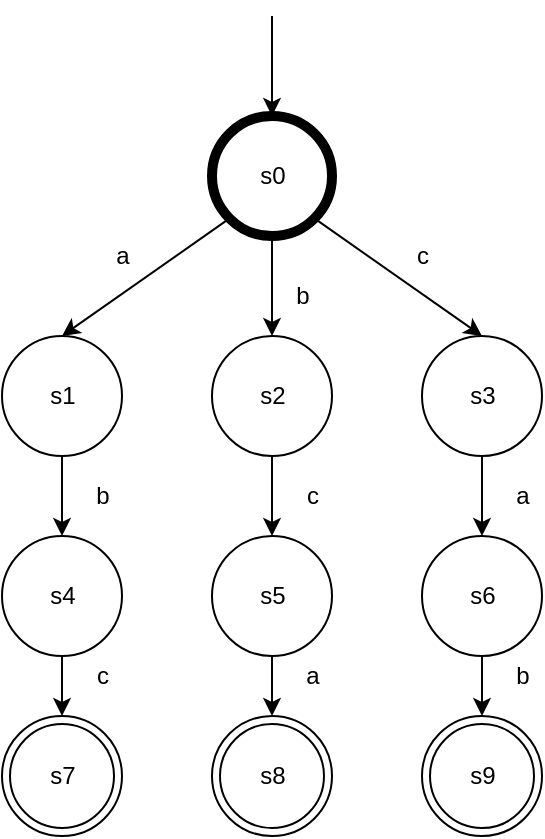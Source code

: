 <mxfile version="13.6.2" type="device"><diagram id="EG1pCoH796VkPFDp7Uci" name="Page-1"><mxGraphModel dx="1086" dy="806" grid="1" gridSize="10" guides="1" tooltips="1" connect="1" arrows="1" fold="1" page="1" pageScale="1" pageWidth="850" pageHeight="1100" math="0" shadow="0"><root><mxCell id="0"/><mxCell id="1" parent="0"/><mxCell id="UyEbwaBUUsz96rzEQNqa-1" value="s0" style="shape=ellipse;html=1;dashed=0;whitespace=wrap;aspect=fixed;strokeWidth=5;perimeter=ellipsePerimeter;" vertex="1" parent="1"><mxGeometry x="365" y="100" width="60" height="60" as="geometry"/></mxCell><mxCell id="UyEbwaBUUsz96rzEQNqa-3" value="s5" style="shape=ellipse;html=1;dashed=0;whitespace=wrap;aspect=fixed;perimeter=ellipsePerimeter;" vertex="1" parent="1"><mxGeometry x="365" y="310" width="60" height="60" as="geometry"/></mxCell><mxCell id="UyEbwaBUUsz96rzEQNqa-5" value="s6" style="shape=ellipse;html=1;dashed=0;whitespace=wrap;aspect=fixed;perimeter=ellipsePerimeter;" vertex="1" parent="1"><mxGeometry x="470" y="310" width="60" height="60" as="geometry"/></mxCell><mxCell id="UyEbwaBUUsz96rzEQNqa-6" value="s3" style="shape=ellipse;html=1;dashed=0;whitespace=wrap;aspect=fixed;perimeter=ellipsePerimeter;" vertex="1" parent="1"><mxGeometry x="470" y="210" width="60" height="60" as="geometry"/></mxCell><mxCell id="UyEbwaBUUsz96rzEQNqa-7" value="s2" style="shape=ellipse;html=1;dashed=0;whitespace=wrap;aspect=fixed;perimeter=ellipsePerimeter;" vertex="1" parent="1"><mxGeometry x="365" y="210" width="60" height="60" as="geometry"/></mxCell><mxCell id="UyEbwaBUUsz96rzEQNqa-9" value="s4" style="shape=ellipse;html=1;dashed=0;whitespace=wrap;aspect=fixed;perimeter=ellipsePerimeter;" vertex="1" parent="1"><mxGeometry x="260" y="310" width="60" height="60" as="geometry"/></mxCell><mxCell id="UyEbwaBUUsz96rzEQNqa-10" value="s1" style="shape=ellipse;html=1;dashed=0;whitespace=wrap;aspect=fixed;perimeter=ellipsePerimeter;" vertex="1" parent="1"><mxGeometry x="260" y="210" width="60" height="60" as="geometry"/></mxCell><mxCell id="UyEbwaBUUsz96rzEQNqa-11" value="s7" style="ellipse;shape=doubleEllipse;html=1;dashed=0;whitespace=wrap;aspect=fixed;" vertex="1" parent="1"><mxGeometry x="260" y="400" width="60" height="60" as="geometry"/></mxCell><mxCell id="UyEbwaBUUsz96rzEQNqa-12" value="s8" style="ellipse;shape=doubleEllipse;html=1;dashed=0;whitespace=wrap;aspect=fixed;" vertex="1" parent="1"><mxGeometry x="365" y="400" width="60" height="60" as="geometry"/></mxCell><mxCell id="UyEbwaBUUsz96rzEQNqa-13" value="s9" style="ellipse;shape=doubleEllipse;html=1;dashed=0;whitespace=wrap;aspect=fixed;" vertex="1" parent="1"><mxGeometry x="470" y="400" width="60" height="60" as="geometry"/></mxCell><mxCell id="UyEbwaBUUsz96rzEQNqa-16" value="" style="endArrow=classic;html=1;exitX=0;exitY=1;exitDx=0;exitDy=0;entryX=0.5;entryY=0;entryDx=0;entryDy=0;" edge="1" parent="1" source="UyEbwaBUUsz96rzEQNqa-1" target="UyEbwaBUUsz96rzEQNqa-10"><mxGeometry width="50" height="50" relative="1" as="geometry"><mxPoint x="260" y="150" as="sourcePoint"/><mxPoint x="310" y="100" as="targetPoint"/></mxGeometry></mxCell><mxCell id="UyEbwaBUUsz96rzEQNqa-17" value="" style="endArrow=classic;html=1;entryX=0.5;entryY=0;entryDx=0;entryDy=0;exitX=0.5;exitY=1;exitDx=0;exitDy=0;" edge="1" parent="1" source="UyEbwaBUUsz96rzEQNqa-7" target="UyEbwaBUUsz96rzEQNqa-3"><mxGeometry width="50" height="50" relative="1" as="geometry"><mxPoint x="160" y="300" as="sourcePoint"/><mxPoint x="210" y="250" as="targetPoint"/></mxGeometry></mxCell><mxCell id="UyEbwaBUUsz96rzEQNqa-18" value="" style="endArrow=classic;html=1;entryX=0.5;entryY=0;entryDx=0;entryDy=0;exitX=0.5;exitY=1;exitDx=0;exitDy=0;" edge="1" parent="1" source="UyEbwaBUUsz96rzEQNqa-10" target="UyEbwaBUUsz96rzEQNqa-9"><mxGeometry width="50" height="50" relative="1" as="geometry"><mxPoint x="210" y="320" as="sourcePoint"/><mxPoint x="260" y="270" as="targetPoint"/></mxGeometry></mxCell><mxCell id="UyEbwaBUUsz96rzEQNqa-19" value="" style="endArrow=classic;html=1;entryX=0.5;entryY=0;entryDx=0;entryDy=0;exitX=1;exitY=1;exitDx=0;exitDy=0;" edge="1" parent="1" source="UyEbwaBUUsz96rzEQNqa-1" target="UyEbwaBUUsz96rzEQNqa-6"><mxGeometry width="50" height="50" relative="1" as="geometry"><mxPoint x="430" y="180" as="sourcePoint"/><mxPoint x="480" y="130" as="targetPoint"/></mxGeometry></mxCell><mxCell id="UyEbwaBUUsz96rzEQNqa-20" value="" style="endArrow=classic;html=1;entryX=0.5;entryY=0;entryDx=0;entryDy=0;exitX=0.5;exitY=1;exitDx=0;exitDy=0;" edge="1" parent="1" source="UyEbwaBUUsz96rzEQNqa-1" target="UyEbwaBUUsz96rzEQNqa-7"><mxGeometry width="50" height="50" relative="1" as="geometry"><mxPoint x="190" y="220" as="sourcePoint"/><mxPoint x="240" y="170" as="targetPoint"/></mxGeometry></mxCell><mxCell id="UyEbwaBUUsz96rzEQNqa-21" value="" style="endArrow=classic;html=1;entryX=0.5;entryY=0;entryDx=0;entryDy=0;exitX=0.5;exitY=1;exitDx=0;exitDy=0;" edge="1" parent="1" source="UyEbwaBUUsz96rzEQNqa-6" target="UyEbwaBUUsz96rzEQNqa-5"><mxGeometry width="50" height="50" relative="1" as="geometry"><mxPoint x="400" y="440" as="sourcePoint"/><mxPoint x="450" y="390" as="targetPoint"/></mxGeometry></mxCell><mxCell id="UyEbwaBUUsz96rzEQNqa-22" value="" style="endArrow=classic;html=1;entryX=0.5;entryY=0;entryDx=0;entryDy=0;exitX=0.5;exitY=1;exitDx=0;exitDy=0;" edge="1" parent="1" source="UyEbwaBUUsz96rzEQNqa-5" target="UyEbwaBUUsz96rzEQNqa-13"><mxGeometry width="50" height="50" relative="1" as="geometry"><mxPoint x="150" y="510" as="sourcePoint"/><mxPoint x="200" y="460" as="targetPoint"/></mxGeometry></mxCell><mxCell id="UyEbwaBUUsz96rzEQNqa-23" value="" style="endArrow=classic;html=1;entryX=0.5;entryY=0;entryDx=0;entryDy=0;exitX=0.5;exitY=1;exitDx=0;exitDy=0;" edge="1" parent="1" source="UyEbwaBUUsz96rzEQNqa-3" target="UyEbwaBUUsz96rzEQNqa-12"><mxGeometry width="50" height="50" relative="1" as="geometry"><mxPoint x="160" y="520" as="sourcePoint"/><mxPoint x="210" y="470" as="targetPoint"/></mxGeometry></mxCell><mxCell id="UyEbwaBUUsz96rzEQNqa-24" value="" style="endArrow=classic;html=1;entryX=0.5;entryY=0;entryDx=0;entryDy=0;exitX=0.5;exitY=1;exitDx=0;exitDy=0;" edge="1" parent="1" source="UyEbwaBUUsz96rzEQNqa-9" target="UyEbwaBUUsz96rzEQNqa-11"><mxGeometry width="50" height="50" relative="1" as="geometry"><mxPoint x="170" y="530" as="sourcePoint"/><mxPoint x="220" y="480" as="targetPoint"/></mxGeometry></mxCell><mxCell id="UyEbwaBUUsz96rzEQNqa-25" value="a" style="text;html=1;align=center;verticalAlign=middle;resizable=0;points=[];autosize=1;" vertex="1" parent="1"><mxGeometry x="510" y="280" width="20" height="20" as="geometry"/></mxCell><mxCell id="UyEbwaBUUsz96rzEQNqa-26" value="a" style="text;html=1;align=center;verticalAlign=middle;resizable=0;points=[];autosize=1;" vertex="1" parent="1"><mxGeometry x="310" y="160" width="20" height="20" as="geometry"/></mxCell><mxCell id="UyEbwaBUUsz96rzEQNqa-27" value="a" style="text;html=1;align=center;verticalAlign=middle;resizable=0;points=[];autosize=1;" vertex="1" parent="1"><mxGeometry x="405" y="370" width="20" height="20" as="geometry"/></mxCell><mxCell id="UyEbwaBUUsz96rzEQNqa-28" value="b" style="text;html=1;align=center;verticalAlign=middle;resizable=0;points=[];autosize=1;" vertex="1" parent="1"><mxGeometry x="400" y="180" width="20" height="20" as="geometry"/></mxCell><mxCell id="UyEbwaBUUsz96rzEQNqa-29" value="b" style="text;html=1;align=center;verticalAlign=middle;resizable=0;points=[];autosize=1;" vertex="1" parent="1"><mxGeometry x="510" y="370" width="20" height="20" as="geometry"/></mxCell><mxCell id="UyEbwaBUUsz96rzEQNqa-30" value="b" style="text;html=1;align=center;verticalAlign=middle;resizable=0;points=[];autosize=1;" vertex="1" parent="1"><mxGeometry x="300" y="280" width="20" height="20" as="geometry"/></mxCell><mxCell id="UyEbwaBUUsz96rzEQNqa-31" value="c" style="text;html=1;align=center;verticalAlign=middle;resizable=0;points=[];autosize=1;" vertex="1" parent="1"><mxGeometry x="460" y="160" width="20" height="20" as="geometry"/></mxCell><mxCell id="UyEbwaBUUsz96rzEQNqa-32" value="c" style="text;html=1;align=center;verticalAlign=middle;resizable=0;points=[];autosize=1;" vertex="1" parent="1"><mxGeometry x="300" y="370" width="20" height="20" as="geometry"/></mxCell><mxCell id="UyEbwaBUUsz96rzEQNqa-33" value="c" style="text;html=1;align=center;verticalAlign=middle;resizable=0;points=[];autosize=1;" vertex="1" parent="1"><mxGeometry x="405" y="280" width="20" height="20" as="geometry"/></mxCell><mxCell id="UyEbwaBUUsz96rzEQNqa-34" value="" style="endArrow=classic;html=1;entryX=0.5;entryY=0;entryDx=0;entryDy=0;" edge="1" parent="1" target="UyEbwaBUUsz96rzEQNqa-1"><mxGeometry width="50" height="50" relative="1" as="geometry"><mxPoint x="395" y="50" as="sourcePoint"/><mxPoint x="280" y="100" as="targetPoint"/></mxGeometry></mxCell></root></mxGraphModel></diagram></mxfile>